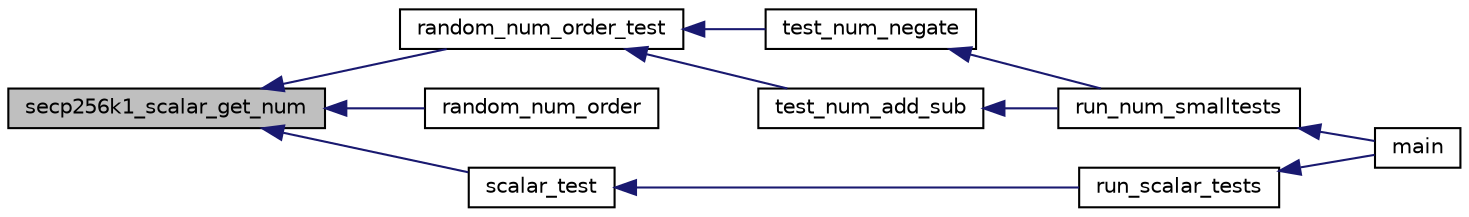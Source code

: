 digraph "secp256k1_scalar_get_num"
{
  edge [fontname="Helvetica",fontsize="10",labelfontname="Helvetica",labelfontsize="10"];
  node [fontname="Helvetica",fontsize="10",shape=record];
  rankdir="LR";
  Node545 [label="secp256k1_scalar_get_num",height=0.2,width=0.4,color="black", fillcolor="grey75", style="filled", fontcolor="black"];
  Node545 -> Node546 [dir="back",color="midnightblue",fontsize="10",style="solid",fontname="Helvetica"];
  Node546 [label="random_num_order_test",height=0.2,width=0.4,color="black", fillcolor="white", style="filled",URL="$d5/d7f/tests_8c.html#ae0a527e6943a8aeeb762d6d386930148"];
  Node546 -> Node547 [dir="back",color="midnightblue",fontsize="10",style="solid",fontname="Helvetica"];
  Node547 [label="test_num_negate",height=0.2,width=0.4,color="black", fillcolor="white", style="filled",URL="$d5/d7f/tests_8c.html#a6cccf1ffe3b4863fec653e8bae8c0cb0"];
  Node547 -> Node548 [dir="back",color="midnightblue",fontsize="10",style="solid",fontname="Helvetica"];
  Node548 [label="run_num_smalltests",height=0.2,width=0.4,color="black", fillcolor="white", style="filled",URL="$d5/d7f/tests_8c.html#a6744389614cf74a9b2c10c29e2ddba5c"];
  Node548 -> Node549 [dir="back",color="midnightblue",fontsize="10",style="solid",fontname="Helvetica"];
  Node549 [label="main",height=0.2,width=0.4,color="black", fillcolor="white", style="filled",URL="$d5/d7f/tests_8c.html#a3c04138a5bfe5d72780bb7e82a18e627"];
  Node546 -> Node550 [dir="back",color="midnightblue",fontsize="10",style="solid",fontname="Helvetica"];
  Node550 [label="test_num_add_sub",height=0.2,width=0.4,color="black", fillcolor="white", style="filled",URL="$d5/d7f/tests_8c.html#afee6025ad0daa3ed03a0e666a42bb0e7"];
  Node550 -> Node548 [dir="back",color="midnightblue",fontsize="10",style="solid",fontname="Helvetica"];
  Node545 -> Node551 [dir="back",color="midnightblue",fontsize="10",style="solid",fontname="Helvetica"];
  Node551 [label="random_num_order",height=0.2,width=0.4,color="black", fillcolor="white", style="filled",URL="$d5/d7f/tests_8c.html#a15c58dba0f6924a65cfd4441083dbba8"];
  Node545 -> Node552 [dir="back",color="midnightblue",fontsize="10",style="solid",fontname="Helvetica"];
  Node552 [label="scalar_test",height=0.2,width=0.4,color="black", fillcolor="white", style="filled",URL="$d5/d7f/tests_8c.html#a0ac2e9ed5b8ba27e48fba5150cebfa82"];
  Node552 -> Node553 [dir="back",color="midnightblue",fontsize="10",style="solid",fontname="Helvetica"];
  Node553 [label="run_scalar_tests",height=0.2,width=0.4,color="black", fillcolor="white", style="filled",URL="$d5/d7f/tests_8c.html#afc29a3cda8faeba097ce967f24fcb9d1"];
  Node553 -> Node549 [dir="back",color="midnightblue",fontsize="10",style="solid",fontname="Helvetica"];
}
